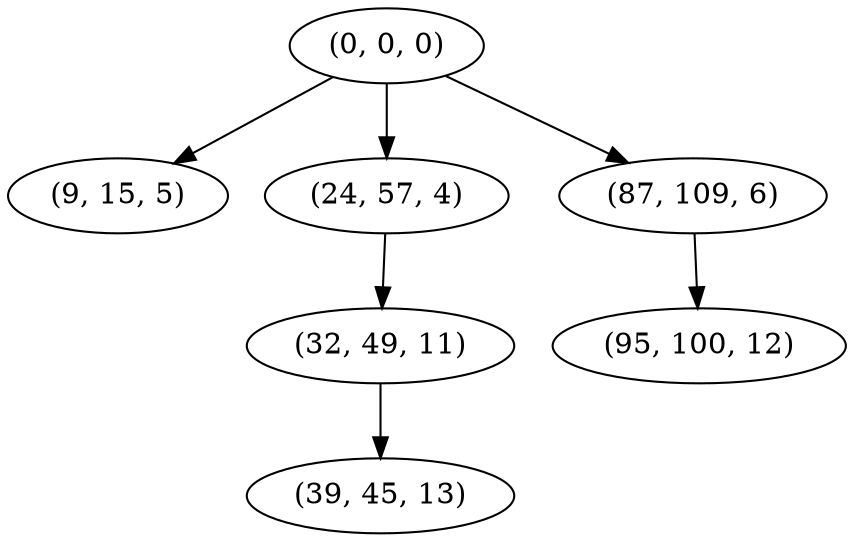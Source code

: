 digraph tree {
    "(0, 0, 0)";
    "(9, 15, 5)";
    "(24, 57, 4)";
    "(32, 49, 11)";
    "(39, 45, 13)";
    "(87, 109, 6)";
    "(95, 100, 12)";
    "(0, 0, 0)" -> "(9, 15, 5)";
    "(0, 0, 0)" -> "(24, 57, 4)";
    "(0, 0, 0)" -> "(87, 109, 6)";
    "(24, 57, 4)" -> "(32, 49, 11)";
    "(32, 49, 11)" -> "(39, 45, 13)";
    "(87, 109, 6)" -> "(95, 100, 12)";
}
